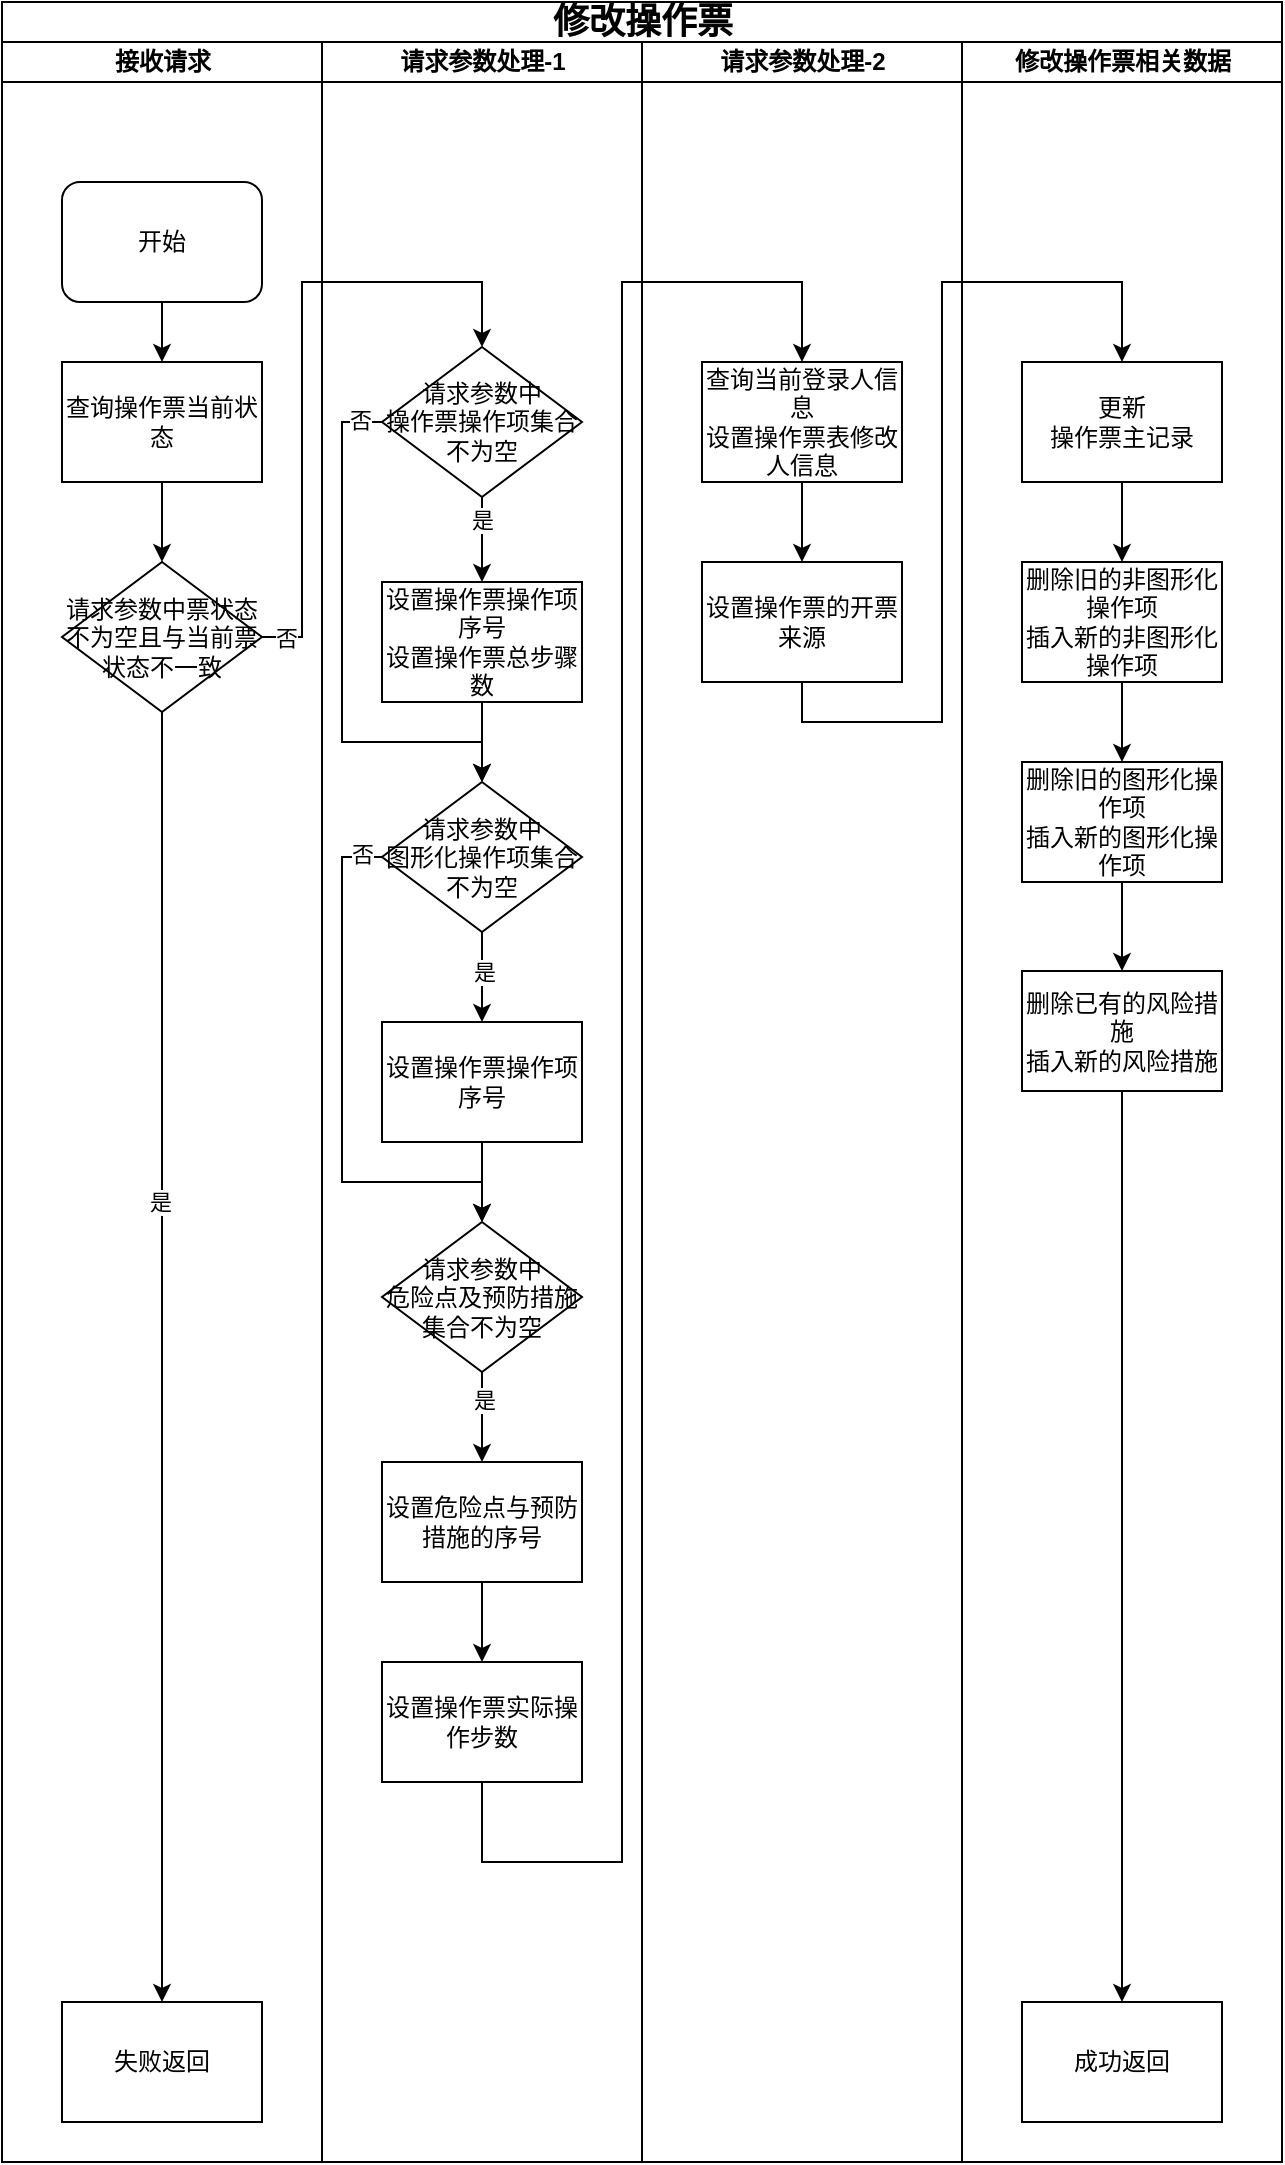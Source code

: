 <mxfile version="26.2.4">
  <diagram name="第 1 页" id="Mi5FJn27tM2lNLOmDuyB">
    <mxGraphModel dx="1044" dy="562" grid="1" gridSize="10" guides="1" tooltips="1" connect="1" arrows="1" fold="1" page="1" pageScale="1" pageWidth="827" pageHeight="1169" math="0" shadow="0">
      <root>
        <mxCell id="0" />
        <mxCell id="1" parent="0" />
        <mxCell id="xkGVcfHma229tYRSmBUg-1" value="&lt;font style=&quot;font-size: 18px;&quot;&gt;修改操作票&lt;/font&gt;" style="swimlane;html=1;childLayout=stackLayout;startSize=20;rounded=0;shadow=0;labelBackgroundColor=none;strokeWidth=1;fontFamily=Verdana;fontSize=8;align=center;" vertex="1" parent="1">
          <mxGeometry x="70" y="40" width="640" height="1080" as="geometry" />
        </mxCell>
        <mxCell id="xkGVcfHma229tYRSmBUg-2" value="接收请求" style="swimlane;html=1;startSize=20;" vertex="1" parent="xkGVcfHma229tYRSmBUg-1">
          <mxGeometry y="20" width="160" height="1060" as="geometry">
            <mxRectangle y="20" width="40" height="730" as="alternateBounds" />
          </mxGeometry>
        </mxCell>
        <mxCell id="xkGVcfHma229tYRSmBUg-3" style="edgeStyle=orthogonalEdgeStyle;rounded=0;orthogonalLoop=1;jettySize=auto;html=1;exitX=0.5;exitY=1;exitDx=0;exitDy=0;entryX=0.5;entryY=0;entryDx=0;entryDy=0;" edge="1" parent="xkGVcfHma229tYRSmBUg-2" source="xkGVcfHma229tYRSmBUg-4" target="xkGVcfHma229tYRSmBUg-10">
          <mxGeometry relative="1" as="geometry">
            <mxPoint x="70" y="167.5" as="targetPoint" />
          </mxGeometry>
        </mxCell>
        <mxCell id="xkGVcfHma229tYRSmBUg-4" value="&lt;font style=&quot;font-size: 12px;&quot;&gt;开始&lt;/font&gt;" style="rounded=1;whiteSpace=wrap;html=1;shadow=0;labelBackgroundColor=none;strokeWidth=1;fontFamily=Verdana;fontSize=8;align=center;" vertex="1" parent="xkGVcfHma229tYRSmBUg-2">
          <mxGeometry x="30" y="70" width="100" height="60" as="geometry" />
        </mxCell>
        <mxCell id="xkGVcfHma229tYRSmBUg-6" style="edgeStyle=orthogonalEdgeStyle;rounded=0;orthogonalLoop=1;jettySize=auto;html=1;entryX=0.5;entryY=0;entryDx=0;entryDy=0;exitX=0.5;exitY=1;exitDx=0;exitDy=0;" edge="1" parent="xkGVcfHma229tYRSmBUg-2" source="xkGVcfHma229tYRSmBUg-122" target="xkGVcfHma229tYRSmBUg-8">
          <mxGeometry relative="1" as="geometry">
            <mxPoint x="70" y="980" as="targetPoint" />
            <mxPoint x="70" y="440" as="sourcePoint" />
            <Array as="points">
              <mxPoint x="80" y="660" />
              <mxPoint x="80" y="660" />
            </Array>
          </mxGeometry>
        </mxCell>
        <mxCell id="xkGVcfHma229tYRSmBUg-7" value="是" style="edgeLabel;html=1;align=center;verticalAlign=middle;resizable=0;points=[];" vertex="1" connectable="0" parent="xkGVcfHma229tYRSmBUg-6">
          <mxGeometry x="-0.24" y="-1" relative="1" as="geometry">
            <mxPoint as="offset" />
          </mxGeometry>
        </mxCell>
        <mxCell id="xkGVcfHma229tYRSmBUg-8" value="&lt;span style=&quot;font-size: 12px;&quot;&gt;失败返回&lt;/span&gt;" style="whiteSpace=wrap;html=1;fontSize=8;fontFamily=Verdana;rounded=0;shadow=0;labelBackgroundColor=none;strokeWidth=1;" vertex="1" parent="xkGVcfHma229tYRSmBUg-2">
          <mxGeometry x="30" y="980" width="100" height="60" as="geometry" />
        </mxCell>
        <mxCell id="xkGVcfHma229tYRSmBUg-9" style="edgeStyle=orthogonalEdgeStyle;rounded=0;orthogonalLoop=1;jettySize=auto;html=1;exitX=0.5;exitY=1;exitDx=0;exitDy=0;entryX=0.5;entryY=0;entryDx=0;entryDy=0;" edge="1" parent="xkGVcfHma229tYRSmBUg-2" source="xkGVcfHma229tYRSmBUg-10" target="xkGVcfHma229tYRSmBUg-122">
          <mxGeometry relative="1" as="geometry">
            <mxPoint x="70" y="260" as="targetPoint" />
          </mxGeometry>
        </mxCell>
        <mxCell id="xkGVcfHma229tYRSmBUg-10" value="&lt;span style=&quot;font-size: 12px;&quot;&gt;查询操作票当前状态&lt;/span&gt;" style="whiteSpace=wrap;html=1;fontSize=8;fontFamily=Verdana;rounded=0;shadow=0;labelBackgroundColor=none;strokeWidth=1;" vertex="1" parent="xkGVcfHma229tYRSmBUg-2">
          <mxGeometry x="30" y="160" width="100" height="60" as="geometry" />
        </mxCell>
        <mxCell id="xkGVcfHma229tYRSmBUg-122" value="&lt;span style=&quot;font-size: 12px;&quot;&gt;请求参数中票状态&lt;/span&gt;&lt;div&gt;&lt;span style=&quot;font-size: 12px;&quot;&gt;不为空且与当前票状态不一致&lt;/span&gt;&lt;/div&gt;" style="rhombus;whiteSpace=wrap;html=1;rounded=0;shadow=0;labelBackgroundColor=none;strokeWidth=1;fontFamily=Verdana;fontSize=8;align=center;" vertex="1" parent="xkGVcfHma229tYRSmBUg-2">
          <mxGeometry x="30" y="260" width="100" height="75" as="geometry" />
        </mxCell>
        <mxCell id="xkGVcfHma229tYRSmBUg-13" value="请求参数处理-1" style="swimlane;html=1;startSize=20;" vertex="1" parent="xkGVcfHma229tYRSmBUg-1">
          <mxGeometry x="160" y="20" width="160" height="1060" as="geometry" />
        </mxCell>
        <mxCell id="xkGVcfHma229tYRSmBUg-14" style="edgeStyle=orthogonalEdgeStyle;rounded=0;orthogonalLoop=1;jettySize=auto;html=1;exitX=0.5;exitY=1;exitDx=0;exitDy=0;" edge="1" parent="xkGVcfHma229tYRSmBUg-13" source="xkGVcfHma229tYRSmBUg-18" target="xkGVcfHma229tYRSmBUg-123">
          <mxGeometry relative="1" as="geometry">
            <mxPoint x="80" y="270" as="targetPoint" />
          </mxGeometry>
        </mxCell>
        <mxCell id="xkGVcfHma229tYRSmBUg-15" value="是" style="edgeLabel;html=1;align=center;verticalAlign=middle;resizable=0;points=[];" vertex="1" connectable="0" parent="xkGVcfHma229tYRSmBUg-14">
          <mxGeometry x="-0.414" relative="1" as="geometry">
            <mxPoint y="-1" as="offset" />
          </mxGeometry>
        </mxCell>
        <mxCell id="xkGVcfHma229tYRSmBUg-128" style="edgeStyle=orthogonalEdgeStyle;rounded=0;orthogonalLoop=1;jettySize=auto;html=1;exitX=0;exitY=0.5;exitDx=0;exitDy=0;entryX=0.5;entryY=0;entryDx=0;entryDy=0;" edge="1" parent="xkGVcfHma229tYRSmBUg-13" source="xkGVcfHma229tYRSmBUg-18" target="xkGVcfHma229tYRSmBUg-124">
          <mxGeometry relative="1" as="geometry">
            <Array as="points">
              <mxPoint x="10" y="190" />
              <mxPoint x="10" y="350" />
              <mxPoint x="80" y="350" />
            </Array>
          </mxGeometry>
        </mxCell>
        <mxCell id="xkGVcfHma229tYRSmBUg-129" value="否" style="edgeLabel;html=1;align=center;verticalAlign=middle;resizable=0;points=[];" vertex="1" connectable="0" parent="xkGVcfHma229tYRSmBUg-128">
          <mxGeometry x="-0.914" y="-1" relative="1" as="geometry">
            <mxPoint as="offset" />
          </mxGeometry>
        </mxCell>
        <mxCell id="xkGVcfHma229tYRSmBUg-18" value="&lt;span style=&quot;font-size: 12px;&quot;&gt;请求参数中&lt;/span&gt;&lt;div&gt;&lt;span style=&quot;font-size: 12px;&quot;&gt;操作票操作项集合不为空&lt;/span&gt;&lt;/div&gt;" style="rhombus;whiteSpace=wrap;html=1;rounded=0;shadow=0;labelBackgroundColor=none;strokeWidth=1;fontFamily=Verdana;fontSize=8;align=center;" vertex="1" parent="xkGVcfHma229tYRSmBUg-13">
          <mxGeometry x="30" y="152.5" width="100" height="75" as="geometry" />
        </mxCell>
        <mxCell id="xkGVcfHma229tYRSmBUg-125" style="edgeStyle=orthogonalEdgeStyle;rounded=0;orthogonalLoop=1;jettySize=auto;html=1;exitX=0.5;exitY=1;exitDx=0;exitDy=0;" edge="1" parent="xkGVcfHma229tYRSmBUg-13" source="xkGVcfHma229tYRSmBUg-123" target="xkGVcfHma229tYRSmBUg-124">
          <mxGeometry relative="1" as="geometry" />
        </mxCell>
        <mxCell id="xkGVcfHma229tYRSmBUg-123" value="&lt;span style=&quot;font-size: 12px;&quot;&gt;设置操作票操作项序号&lt;/span&gt;&lt;div&gt;&lt;span style=&quot;font-size: 12px;&quot;&gt;设置操作票总步骤数&lt;/span&gt;&lt;/div&gt;" style="whiteSpace=wrap;html=1;fontSize=8;fontFamily=Verdana;rounded=0;shadow=0;labelBackgroundColor=none;strokeWidth=1;" vertex="1" parent="xkGVcfHma229tYRSmBUg-13">
          <mxGeometry x="30" y="270" width="100" height="60" as="geometry" />
        </mxCell>
        <mxCell id="xkGVcfHma229tYRSmBUg-127" style="edgeStyle=orthogonalEdgeStyle;rounded=0;orthogonalLoop=1;jettySize=auto;html=1;exitX=0.5;exitY=1;exitDx=0;exitDy=0;entryX=0.5;entryY=0;entryDx=0;entryDy=0;" edge="1" parent="xkGVcfHma229tYRSmBUg-13" source="xkGVcfHma229tYRSmBUg-124" target="xkGVcfHma229tYRSmBUg-126">
          <mxGeometry relative="1" as="geometry" />
        </mxCell>
        <mxCell id="xkGVcfHma229tYRSmBUg-130" value="是" style="edgeLabel;html=1;align=center;verticalAlign=middle;resizable=0;points=[];" vertex="1" connectable="0" parent="xkGVcfHma229tYRSmBUg-127">
          <mxGeometry x="-0.111" y="1" relative="1" as="geometry">
            <mxPoint as="offset" />
          </mxGeometry>
        </mxCell>
        <mxCell id="xkGVcfHma229tYRSmBUg-131" style="edgeStyle=orthogonalEdgeStyle;rounded=0;orthogonalLoop=1;jettySize=auto;html=1;exitX=0;exitY=0.5;exitDx=0;exitDy=0;entryX=0.5;entryY=0;entryDx=0;entryDy=0;" edge="1" parent="xkGVcfHma229tYRSmBUg-13" source="xkGVcfHma229tYRSmBUg-124" target="xkGVcfHma229tYRSmBUg-132">
          <mxGeometry relative="1" as="geometry">
            <mxPoint x="10" y="580" as="targetPoint" />
            <Array as="points">
              <mxPoint x="10" y="408" />
              <mxPoint x="10" y="570" />
              <mxPoint x="80" y="570" />
            </Array>
          </mxGeometry>
        </mxCell>
        <mxCell id="xkGVcfHma229tYRSmBUg-134" value="否" style="edgeLabel;html=1;align=center;verticalAlign=middle;resizable=0;points=[];" vertex="1" connectable="0" parent="xkGVcfHma229tYRSmBUg-131">
          <mxGeometry x="-0.925" y="-2" relative="1" as="geometry">
            <mxPoint as="offset" />
          </mxGeometry>
        </mxCell>
        <mxCell id="xkGVcfHma229tYRSmBUg-124" value="&lt;span style=&quot;font-size: 12px;&quot;&gt;请求参数中&lt;/span&gt;&lt;div&gt;&lt;span style=&quot;font-size: 12px;&quot;&gt;图形化操作项集合不为空&lt;/span&gt;&lt;/div&gt;" style="rhombus;whiteSpace=wrap;html=1;rounded=0;shadow=0;labelBackgroundColor=none;strokeWidth=1;fontFamily=Verdana;fontSize=8;align=center;" vertex="1" parent="xkGVcfHma229tYRSmBUg-13">
          <mxGeometry x="30" y="370" width="100" height="75" as="geometry" />
        </mxCell>
        <mxCell id="xkGVcfHma229tYRSmBUg-133" style="edgeStyle=orthogonalEdgeStyle;rounded=0;orthogonalLoop=1;jettySize=auto;html=1;exitX=0.5;exitY=1;exitDx=0;exitDy=0;entryX=0.5;entryY=0;entryDx=0;entryDy=0;" edge="1" parent="xkGVcfHma229tYRSmBUg-13" source="xkGVcfHma229tYRSmBUg-126" target="xkGVcfHma229tYRSmBUg-132">
          <mxGeometry relative="1" as="geometry" />
        </mxCell>
        <mxCell id="xkGVcfHma229tYRSmBUg-126" value="&lt;span style=&quot;font-size: 12px;&quot;&gt;设置操作票操作项序号&lt;/span&gt;" style="whiteSpace=wrap;html=1;fontSize=8;fontFamily=Verdana;rounded=0;shadow=0;labelBackgroundColor=none;strokeWidth=1;" vertex="1" parent="xkGVcfHma229tYRSmBUg-13">
          <mxGeometry x="30" y="490" width="100" height="60" as="geometry" />
        </mxCell>
        <mxCell id="xkGVcfHma229tYRSmBUg-136" style="edgeStyle=orthogonalEdgeStyle;rounded=0;orthogonalLoop=1;jettySize=auto;html=1;exitX=0.5;exitY=1;exitDx=0;exitDy=0;entryX=0.5;entryY=0;entryDx=0;entryDy=0;" edge="1" parent="xkGVcfHma229tYRSmBUg-13" source="xkGVcfHma229tYRSmBUg-132" target="xkGVcfHma229tYRSmBUg-135">
          <mxGeometry relative="1" as="geometry" />
        </mxCell>
        <mxCell id="xkGVcfHma229tYRSmBUg-137" value="是" style="edgeLabel;html=1;align=center;verticalAlign=middle;resizable=0;points=[];" vertex="1" connectable="0" parent="xkGVcfHma229tYRSmBUg-136">
          <mxGeometry x="-0.407" y="1" relative="1" as="geometry">
            <mxPoint as="offset" />
          </mxGeometry>
        </mxCell>
        <mxCell id="xkGVcfHma229tYRSmBUg-132" value="&lt;span style=&quot;font-size: 12px;&quot;&gt;请求参数中&lt;/span&gt;&lt;div&gt;&lt;span style=&quot;font-size: 12px;&quot;&gt;危险点及预防措施集合不为空&lt;/span&gt;&lt;/div&gt;" style="rhombus;whiteSpace=wrap;html=1;rounded=0;shadow=0;labelBackgroundColor=none;strokeWidth=1;fontFamily=Verdana;fontSize=8;align=center;" vertex="1" parent="xkGVcfHma229tYRSmBUg-13">
          <mxGeometry x="30" y="590" width="100" height="75" as="geometry" />
        </mxCell>
        <mxCell id="xkGVcfHma229tYRSmBUg-139" style="edgeStyle=orthogonalEdgeStyle;rounded=0;orthogonalLoop=1;jettySize=auto;html=1;exitX=0.5;exitY=1;exitDx=0;exitDy=0;entryX=0.5;entryY=0;entryDx=0;entryDy=0;" edge="1" parent="xkGVcfHma229tYRSmBUg-13" source="xkGVcfHma229tYRSmBUg-135" target="xkGVcfHma229tYRSmBUg-138">
          <mxGeometry relative="1" as="geometry" />
        </mxCell>
        <mxCell id="xkGVcfHma229tYRSmBUg-135" value="&lt;span style=&quot;font-size: 12px;&quot;&gt;设置危险点与预防措施的序号&lt;/span&gt;" style="whiteSpace=wrap;html=1;fontSize=8;fontFamily=Verdana;rounded=0;shadow=0;labelBackgroundColor=none;strokeWidth=1;" vertex="1" parent="xkGVcfHma229tYRSmBUg-13">
          <mxGeometry x="30" y="710" width="100" height="60" as="geometry" />
        </mxCell>
        <mxCell id="xkGVcfHma229tYRSmBUg-138" value="&lt;span style=&quot;font-size: 12px;&quot;&gt;设置操作票实际操作步数&lt;/span&gt;" style="whiteSpace=wrap;html=1;fontSize=8;fontFamily=Verdana;rounded=0;shadow=0;labelBackgroundColor=none;strokeWidth=1;" vertex="1" parent="xkGVcfHma229tYRSmBUg-13">
          <mxGeometry x="30" y="810" width="100" height="60" as="geometry" />
        </mxCell>
        <mxCell id="xkGVcfHma229tYRSmBUg-29" value="请求参数处理-2" style="swimlane;html=1;startSize=20;" vertex="1" parent="xkGVcfHma229tYRSmBUg-1">
          <mxGeometry x="320" y="20" width="160" height="1060" as="geometry" />
        </mxCell>
        <mxCell id="xkGVcfHma229tYRSmBUg-143" style="edgeStyle=orthogonalEdgeStyle;rounded=0;orthogonalLoop=1;jettySize=auto;html=1;exitX=0.5;exitY=1;exitDx=0;exitDy=0;entryX=0.5;entryY=0;entryDx=0;entryDy=0;" edge="1" parent="xkGVcfHma229tYRSmBUg-29" source="xkGVcfHma229tYRSmBUg-140" target="xkGVcfHma229tYRSmBUg-142">
          <mxGeometry relative="1" as="geometry" />
        </mxCell>
        <mxCell id="xkGVcfHma229tYRSmBUg-140" value="&lt;span style=&quot;font-size: 12px;&quot;&gt;查询当前登录人信息&lt;/span&gt;&lt;div&gt;&lt;span style=&quot;font-size: 12px;&quot;&gt;设置操作票表修改人信息&lt;/span&gt;&lt;/div&gt;" style="whiteSpace=wrap;html=1;fontSize=8;fontFamily=Verdana;rounded=0;shadow=0;labelBackgroundColor=none;strokeWidth=1;" vertex="1" parent="xkGVcfHma229tYRSmBUg-29">
          <mxGeometry x="30" y="160" width="100" height="60" as="geometry" />
        </mxCell>
        <mxCell id="xkGVcfHma229tYRSmBUg-142" value="&lt;span style=&quot;font-size: 12px;&quot;&gt;设置操作票的开票来源&lt;/span&gt;" style="whiteSpace=wrap;html=1;fontSize=8;fontFamily=Verdana;rounded=0;shadow=0;labelBackgroundColor=none;strokeWidth=1;" vertex="1" parent="xkGVcfHma229tYRSmBUg-29">
          <mxGeometry x="30" y="260" width="100" height="60" as="geometry" />
        </mxCell>
        <mxCell id="xkGVcfHma229tYRSmBUg-62" value="修改操作票相关数据" style="swimlane;html=1;startSize=20;" vertex="1" parent="xkGVcfHma229tYRSmBUg-1">
          <mxGeometry x="480" y="20" width="160" height="1060" as="geometry" />
        </mxCell>
        <mxCell id="xkGVcfHma229tYRSmBUg-63" value="" style="edgeStyle=orthogonalEdgeStyle;rounded=0;orthogonalLoop=1;jettySize=auto;html=1;entryX=0.5;entryY=0;entryDx=0;entryDy=0;" edge="1" parent="xkGVcfHma229tYRSmBUg-62" source="xkGVcfHma229tYRSmBUg-64">
          <mxGeometry relative="1" as="geometry">
            <mxPoint x="80" y="260" as="targetPoint" />
          </mxGeometry>
        </mxCell>
        <mxCell id="xkGVcfHma229tYRSmBUg-64" value="&lt;span style=&quot;font-size: 12px;&quot;&gt;更新&lt;/span&gt;&lt;div&gt;&lt;span style=&quot;font-size: 12px;&quot;&gt;操作票主记录&lt;/span&gt;&lt;/div&gt;" style="whiteSpace=wrap;html=1;fontSize=8;fontFamily=Verdana;rounded=0;shadow=0;labelBackgroundColor=none;strokeWidth=1;" vertex="1" parent="xkGVcfHma229tYRSmBUg-62">
          <mxGeometry x="30" y="160" width="100" height="60" as="geometry" />
        </mxCell>
        <mxCell id="xkGVcfHma229tYRSmBUg-147" style="edgeStyle=orthogonalEdgeStyle;rounded=0;orthogonalLoop=1;jettySize=auto;html=1;exitX=0.5;exitY=1;exitDx=0;exitDy=0;entryX=0.5;entryY=0;entryDx=0;entryDy=0;" edge="1" parent="xkGVcfHma229tYRSmBUg-62" source="xkGVcfHma229tYRSmBUg-145" target="xkGVcfHma229tYRSmBUg-146">
          <mxGeometry relative="1" as="geometry" />
        </mxCell>
        <mxCell id="xkGVcfHma229tYRSmBUg-145" value="&lt;span style=&quot;font-size: 12px;&quot;&gt;删除旧的非图形化操作项&lt;/span&gt;&lt;div&gt;&lt;span style=&quot;font-size: 12px;&quot;&gt;插入新的&lt;/span&gt;&lt;span style=&quot;font-size: 12px; background-color: transparent; color: light-dark(rgb(0, 0, 0), rgb(255, 255, 255));&quot;&gt;非图形化操作项&lt;/span&gt;&lt;/div&gt;" style="whiteSpace=wrap;html=1;fontSize=8;fontFamily=Verdana;rounded=0;shadow=0;labelBackgroundColor=none;strokeWidth=1;" vertex="1" parent="xkGVcfHma229tYRSmBUg-62">
          <mxGeometry x="30" y="260" width="100" height="60" as="geometry" />
        </mxCell>
        <mxCell id="xkGVcfHma229tYRSmBUg-149" style="edgeStyle=orthogonalEdgeStyle;rounded=0;orthogonalLoop=1;jettySize=auto;html=1;exitX=0.5;exitY=1;exitDx=0;exitDy=0;entryX=0.5;entryY=0;entryDx=0;entryDy=0;" edge="1" parent="xkGVcfHma229tYRSmBUg-62" source="xkGVcfHma229tYRSmBUg-146" target="xkGVcfHma229tYRSmBUg-148">
          <mxGeometry relative="1" as="geometry" />
        </mxCell>
        <mxCell id="xkGVcfHma229tYRSmBUg-146" value="&lt;span style=&quot;font-size: 12px;&quot;&gt;删除旧的图形化操作项&lt;/span&gt;&lt;div&gt;&lt;span style=&quot;font-size: 12px;&quot;&gt;插入新的图形化操作项&lt;/span&gt;&lt;/div&gt;" style="whiteSpace=wrap;html=1;fontSize=8;fontFamily=Verdana;rounded=0;shadow=0;labelBackgroundColor=none;strokeWidth=1;" vertex="1" parent="xkGVcfHma229tYRSmBUg-62">
          <mxGeometry x="30" y="360" width="100" height="60" as="geometry" />
        </mxCell>
        <mxCell id="xkGVcfHma229tYRSmBUg-152" style="edgeStyle=orthogonalEdgeStyle;rounded=0;orthogonalLoop=1;jettySize=auto;html=1;exitX=0.5;exitY=1;exitDx=0;exitDy=0;" edge="1" parent="xkGVcfHma229tYRSmBUg-62" source="xkGVcfHma229tYRSmBUg-148" target="xkGVcfHma229tYRSmBUg-151">
          <mxGeometry relative="1" as="geometry" />
        </mxCell>
        <mxCell id="xkGVcfHma229tYRSmBUg-148" value="&lt;span style=&quot;font-size: 12px;&quot;&gt;删除已有的风险措施&lt;/span&gt;&lt;div&gt;&lt;span style=&quot;font-size: 12px;&quot;&gt;插入新的风险措施&lt;/span&gt;&lt;/div&gt;" style="whiteSpace=wrap;html=1;fontSize=8;fontFamily=Verdana;rounded=0;shadow=0;labelBackgroundColor=none;strokeWidth=1;" vertex="1" parent="xkGVcfHma229tYRSmBUg-62">
          <mxGeometry x="30" y="464.5" width="100" height="60" as="geometry" />
        </mxCell>
        <mxCell id="xkGVcfHma229tYRSmBUg-151" value="&lt;span style=&quot;font-size: 12px;&quot;&gt;成功返回&lt;/span&gt;" style="whiteSpace=wrap;html=1;fontSize=8;fontFamily=Verdana;rounded=0;shadow=0;labelBackgroundColor=none;strokeWidth=1;" vertex="1" parent="xkGVcfHma229tYRSmBUg-62">
          <mxGeometry x="30" y="980" width="100" height="60" as="geometry" />
        </mxCell>
        <mxCell id="xkGVcfHma229tYRSmBUg-105" style="edgeStyle=orthogonalEdgeStyle;rounded=0;orthogonalLoop=1;jettySize=auto;html=1;exitX=1;exitY=0.5;exitDx=0;exitDy=0;entryX=0.5;entryY=0;entryDx=0;entryDy=0;" edge="1" parent="xkGVcfHma229tYRSmBUg-1" source="xkGVcfHma229tYRSmBUg-122" target="xkGVcfHma229tYRSmBUg-18">
          <mxGeometry relative="1" as="geometry">
            <Array as="points">
              <mxPoint x="150" y="318" />
              <mxPoint x="150" y="140" />
              <mxPoint x="240" y="140" />
            </Array>
          </mxGeometry>
        </mxCell>
        <mxCell id="xkGVcfHma229tYRSmBUg-106" value="否" style="edgeLabel;html=1;align=center;verticalAlign=middle;resizable=0;points=[];" vertex="1" connectable="0" parent="xkGVcfHma229tYRSmBUg-105">
          <mxGeometry x="-0.925" relative="1" as="geometry">
            <mxPoint as="offset" />
          </mxGeometry>
        </mxCell>
        <mxCell id="xkGVcfHma229tYRSmBUg-141" style="edgeStyle=orthogonalEdgeStyle;rounded=0;orthogonalLoop=1;jettySize=auto;html=1;exitX=0.5;exitY=1;exitDx=0;exitDy=0;entryX=0.5;entryY=0;entryDx=0;entryDy=0;" edge="1" parent="xkGVcfHma229tYRSmBUg-1" source="xkGVcfHma229tYRSmBUg-138" target="xkGVcfHma229tYRSmBUg-140">
          <mxGeometry relative="1" as="geometry">
            <Array as="points">
              <mxPoint x="240" y="930" />
              <mxPoint x="310" y="930" />
              <mxPoint x="310" y="140" />
              <mxPoint x="400" y="140" />
            </Array>
          </mxGeometry>
        </mxCell>
        <mxCell id="xkGVcfHma229tYRSmBUg-144" style="edgeStyle=orthogonalEdgeStyle;rounded=0;orthogonalLoop=1;jettySize=auto;html=1;exitX=0.5;exitY=1;exitDx=0;exitDy=0;entryX=0.5;entryY=0;entryDx=0;entryDy=0;" edge="1" parent="xkGVcfHma229tYRSmBUg-1" source="xkGVcfHma229tYRSmBUg-142" target="xkGVcfHma229tYRSmBUg-64">
          <mxGeometry relative="1" as="geometry">
            <Array as="points">
              <mxPoint x="400" y="360" />
              <mxPoint x="470" y="360" />
              <mxPoint x="470" y="140" />
              <mxPoint x="560" y="140" />
            </Array>
          </mxGeometry>
        </mxCell>
      </root>
    </mxGraphModel>
  </diagram>
</mxfile>
